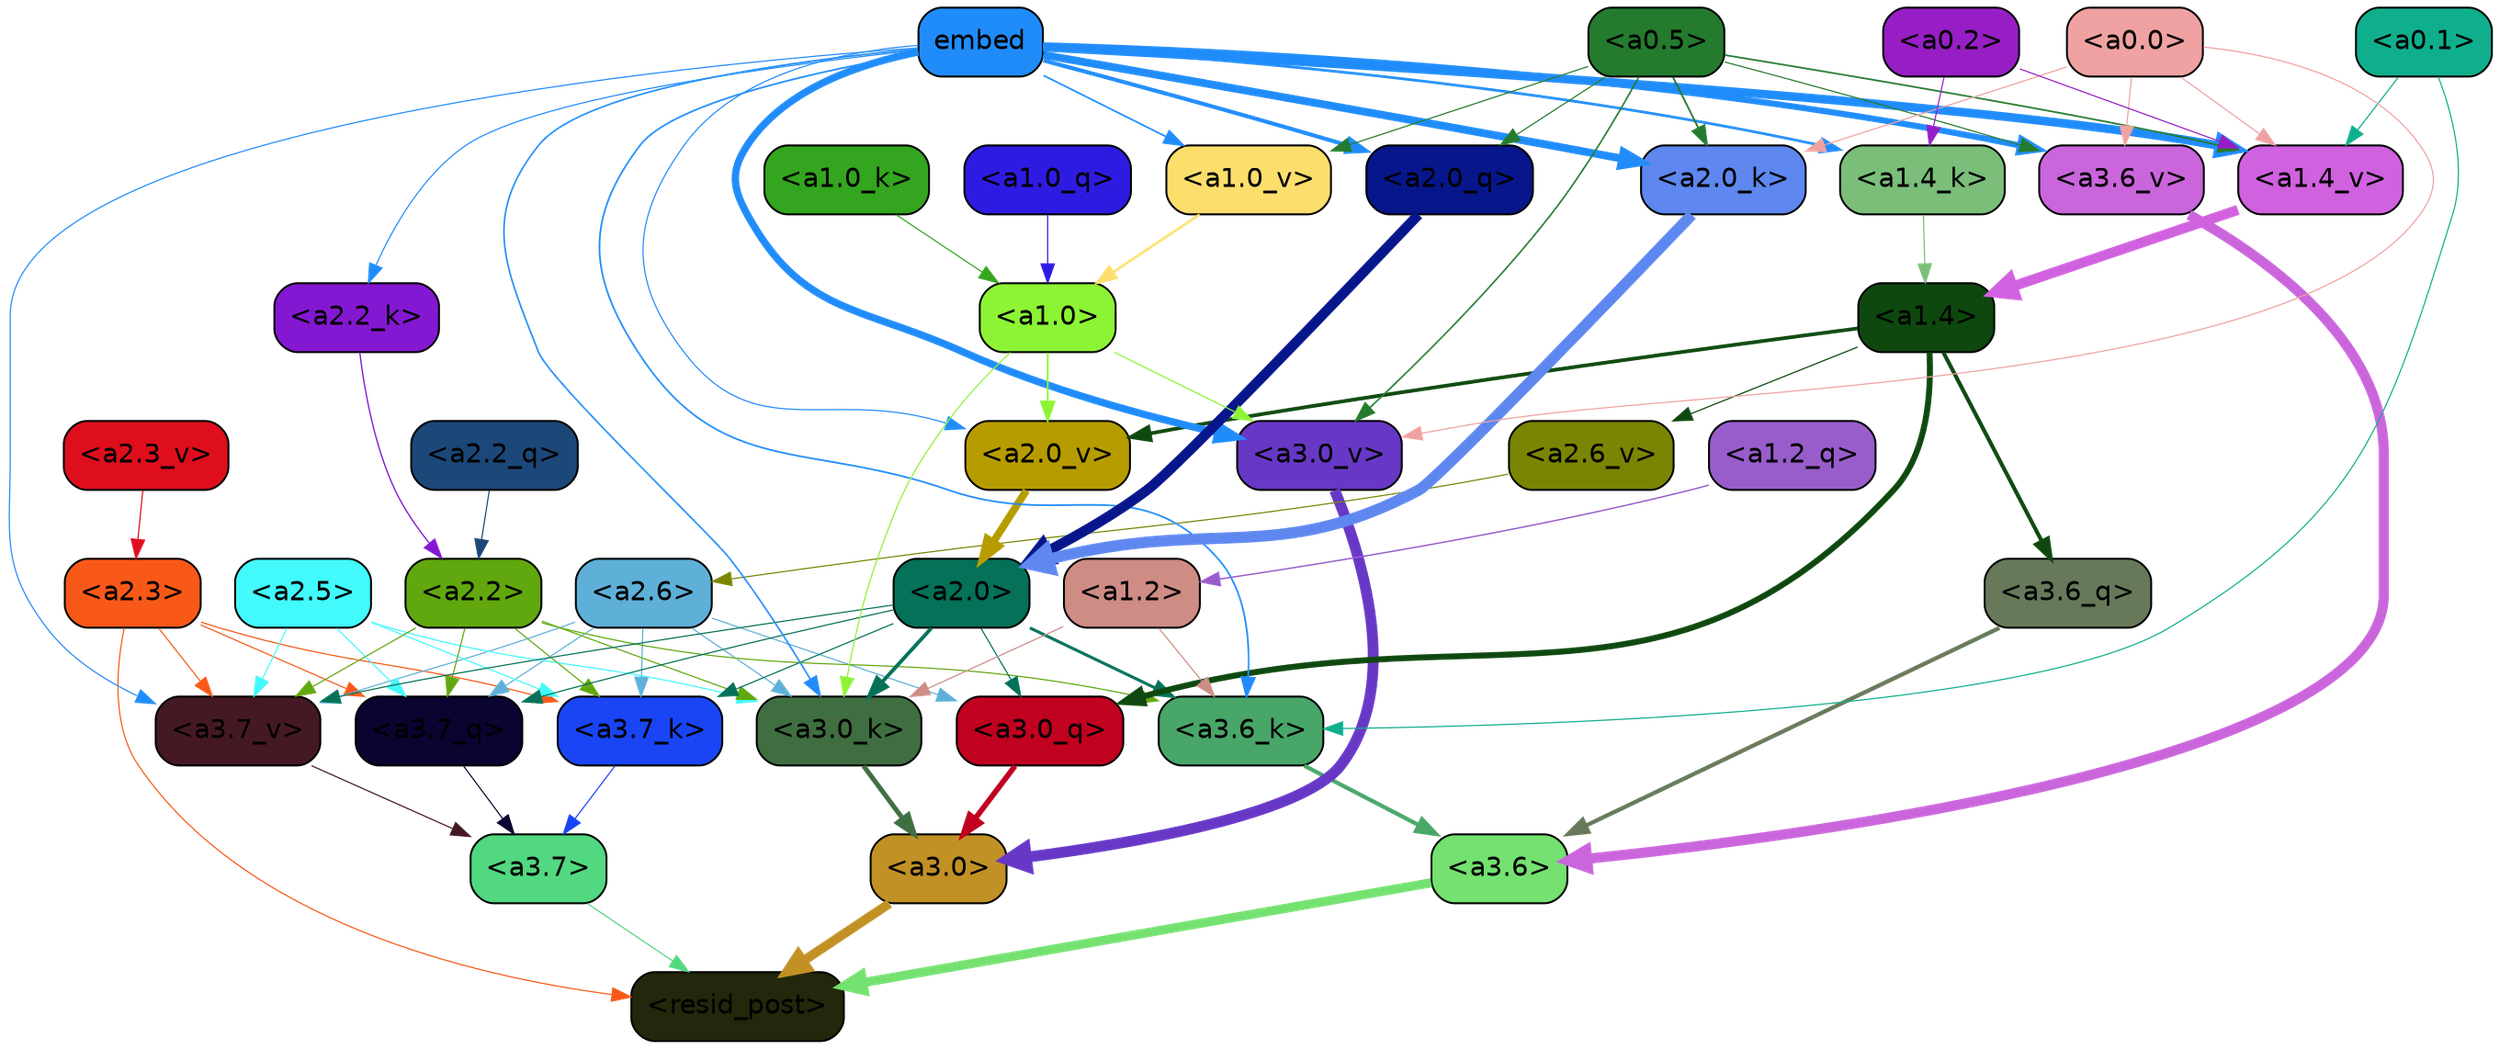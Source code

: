 strict digraph "" {
	graph [bgcolor=transparent,
		layout=dot,
		overlap=false,
		splines=true
	];
	"<a3.7>"	[color=black,
		fillcolor="#52d880",
		fontname=Helvetica,
		shape=box,
		style="filled, rounded"];
	"<resid_post>"	[color=black,
		fillcolor="#23270b",
		fontname=Helvetica,
		shape=box,
		style="filled, rounded"];
	"<a3.7>" -> "<resid_post>"	[color="#52d880",
		penwidth=0.6];
	"<a3.6>"	[color=black,
		fillcolor="#74e170",
		fontname=Helvetica,
		shape=box,
		style="filled, rounded"];
	"<a3.6>" -> "<resid_post>"	[color="#74e170",
		penwidth=4.751592040061951];
	"<a3.0>"	[color=black,
		fillcolor="#c19125",
		fontname=Helvetica,
		shape=box,
		style="filled, rounded"];
	"<a3.0>" -> "<resid_post>"	[color="#c19125",
		penwidth=4.904066681861877];
	"<a2.3>"	[color=black,
		fillcolor="#f85918",
		fontname=Helvetica,
		shape=box,
		style="filled, rounded"];
	"<a2.3>" -> "<resid_post>"	[color="#f85918",
		penwidth=0.6];
	"<a3.7_q>"	[color=black,
		fillcolor="#090530",
		fontname=Helvetica,
		shape=box,
		style="filled, rounded"];
	"<a2.3>" -> "<a3.7_q>"	[color="#f85918",
		penwidth=0.6];
	"<a3.7_k>"	[color=black,
		fillcolor="#1945f5",
		fontname=Helvetica,
		shape=box,
		style="filled, rounded"];
	"<a2.3>" -> "<a3.7_k>"	[color="#f85918",
		penwidth=0.6069068089127541];
	"<a3.7_v>"	[color=black,
		fillcolor="#441924",
		fontname=Helvetica,
		shape=box,
		style="filled, rounded"];
	"<a2.3>" -> "<a3.7_v>"	[color="#f85918",
		penwidth=0.6];
	"<a3.7_q>" -> "<a3.7>"	[color="#090530",
		penwidth=0.6];
	"<a3.6_q>"	[color=black,
		fillcolor="#67795a",
		fontname=Helvetica,
		shape=box,
		style="filled, rounded"];
	"<a3.6_q>" -> "<a3.6>"	[color="#67795a",
		penwidth=2.160832464694977];
	"<a3.0_q>"	[color=black,
		fillcolor="#c0011f",
		fontname=Helvetica,
		shape=box,
		style="filled, rounded"];
	"<a3.0_q>" -> "<a3.0>"	[color="#c0011f",
		penwidth=2.870753765106201];
	"<a3.7_k>" -> "<a3.7>"	[color="#1945f5",
		penwidth=0.6];
	"<a3.6_k>"	[color=black,
		fillcolor="#49a669",
		fontname=Helvetica,
		shape=box,
		style="filled, rounded"];
	"<a3.6_k>" -> "<a3.6>"	[color="#49a669",
		penwidth=2.13908451795578];
	"<a3.0_k>"	[color=black,
		fillcolor="#3f6e41",
		fontname=Helvetica,
		shape=box,
		style="filled, rounded"];
	"<a3.0_k>" -> "<a3.0>"	[color="#3f6e41",
		penwidth=2.520303964614868];
	"<a3.7_v>" -> "<a3.7>"	[color="#441924",
		penwidth=0.6];
	"<a3.6_v>"	[color=black,
		fillcolor="#ca65dc",
		fontname=Helvetica,
		shape=box,
		style="filled, rounded"];
	"<a3.6_v>" -> "<a3.6>"	[color="#ca65dc",
		penwidth=5.297133803367615];
	"<a3.0_v>"	[color=black,
		fillcolor="#6738c6",
		fontname=Helvetica,
		shape=box,
		style="filled, rounded"];
	"<a3.0_v>" -> "<a3.0>"	[color="#6738c6",
		penwidth=5.680712580680847];
	"<a2.6>"	[color=black,
		fillcolor="#5eb0d9",
		fontname=Helvetica,
		shape=box,
		style="filled, rounded"];
	"<a2.6>" -> "<a3.7_q>"	[color="#5eb0d9",
		penwidth=0.6];
	"<a2.6>" -> "<a3.0_q>"	[color="#5eb0d9",
		penwidth=0.6];
	"<a2.6>" -> "<a3.7_k>"	[color="#5eb0d9",
		penwidth=0.6];
	"<a2.6>" -> "<a3.0_k>"	[color="#5eb0d9",
		penwidth=0.6];
	"<a2.6>" -> "<a3.7_v>"	[color="#5eb0d9",
		penwidth=0.6];
	"<a2.5>"	[color=black,
		fillcolor="#42f9fc",
		fontname=Helvetica,
		shape=box,
		style="filled, rounded"];
	"<a2.5>" -> "<a3.7_q>"	[color="#42f9fc",
		penwidth=0.6];
	"<a2.5>" -> "<a3.7_k>"	[color="#42f9fc",
		penwidth=0.6];
	"<a2.5>" -> "<a3.0_k>"	[color="#42f9fc",
		penwidth=0.6];
	"<a2.5>" -> "<a3.7_v>"	[color="#42f9fc",
		penwidth=0.6];
	"<a2.2>"	[color=black,
		fillcolor="#61a80e",
		fontname=Helvetica,
		shape=box,
		style="filled, rounded"];
	"<a2.2>" -> "<a3.7_q>"	[color="#61a80e",
		penwidth=0.6];
	"<a2.2>" -> "<a3.7_k>"	[color="#61a80e",
		penwidth=0.6];
	"<a2.2>" -> "<a3.6_k>"	[color="#61a80e",
		penwidth=0.6];
	"<a2.2>" -> "<a3.0_k>"	[color="#61a80e",
		penwidth=0.6];
	"<a2.2>" -> "<a3.7_v>"	[color="#61a80e",
		penwidth=0.6];
	"<a2.0>"	[color=black,
		fillcolor="#047158",
		fontname=Helvetica,
		shape=box,
		style="filled, rounded"];
	"<a2.0>" -> "<a3.7_q>"	[color="#047158",
		penwidth=0.6];
	"<a2.0>" -> "<a3.0_q>"	[color="#047158",
		penwidth=0.6];
	"<a2.0>" -> "<a3.7_k>"	[color="#047158",
		penwidth=0.6];
	"<a2.0>" -> "<a3.6_k>"	[color="#047158",
		penwidth=1.564806342124939];
	"<a2.0>" -> "<a3.0_k>"	[color="#047158",
		penwidth=1.9353990852832794];
	"<a2.0>" -> "<a3.7_v>"	[color="#047158",
		penwidth=0.6];
	"<a1.4>"	[color=black,
		fillcolor="#0e480f",
		fontname=Helvetica,
		shape=box,
		style="filled, rounded"];
	"<a1.4>" -> "<a3.6_q>"	[color="#0e480f",
		penwidth=2.0727532356977463];
	"<a1.4>" -> "<a3.0_q>"	[color="#0e480f",
		penwidth=3.1279823780059814];
	"<a2.6_v>"	[color=black,
		fillcolor="#7a8503",
		fontname=Helvetica,
		shape=box,
		style="filled, rounded"];
	"<a1.4>" -> "<a2.6_v>"	[color="#0e480f",
		penwidth=0.6];
	"<a2.0_v>"	[color=black,
		fillcolor="#b79c00",
		fontname=Helvetica,
		shape=box,
		style="filled, rounded"];
	"<a1.4>" -> "<a2.0_v>"	[color="#0e480f",
		penwidth=1.9170897603034973];
	"<a1.2>"	[color=black,
		fillcolor="#ce8c85",
		fontname=Helvetica,
		shape=box,
		style="filled, rounded"];
	"<a1.2>" -> "<a3.6_k>"	[color="#ce8c85",
		penwidth=0.6];
	"<a1.2>" -> "<a3.0_k>"	[color="#ce8c85",
		penwidth=0.6];
	"<a0.1>"	[color=black,
		fillcolor="#0faf8d",
		fontname=Helvetica,
		shape=box,
		style="filled, rounded"];
	"<a0.1>" -> "<a3.6_k>"	[color="#0faf8d",
		penwidth=0.6];
	"<a1.4_v>"	[color=black,
		fillcolor="#d061df",
		fontname=Helvetica,
		shape=box,
		style="filled, rounded"];
	"<a0.1>" -> "<a1.4_v>"	[color="#0faf8d",
		penwidth=0.6202214732766151];
	embed	[color=black,
		fillcolor="#208cfa",
		fontname=Helvetica,
		shape=box,
		style="filled, rounded"];
	embed -> "<a3.6_k>"	[color="#208cfa",
		penwidth=0.8915999233722687];
	embed -> "<a3.0_k>"	[color="#208cfa",
		penwidth=0.832088902592659];
	embed -> "<a3.7_v>"	[color="#208cfa",
		penwidth=0.6];
	embed -> "<a3.6_v>"	[color="#208cfa",
		penwidth=3.1840110421180725];
	embed -> "<a3.0_v>"	[color="#208cfa",
		penwidth=3.8132747188210487];
	"<a2.0_q>"	[color=black,
		fillcolor="#08168c",
		fontname=Helvetica,
		shape=box,
		style="filled, rounded"];
	embed -> "<a2.0_q>"	[color="#208cfa",
		penwidth=2.084651827812195];
	"<a2.2_k>"	[color=black,
		fillcolor="#8418d2",
		fontname=Helvetica,
		shape=box,
		style="filled, rounded"];
	embed -> "<a2.2_k>"	[color="#208cfa",
		penwidth=0.6];
	"<a2.0_k>"	[color=black,
		fillcolor="#5e87ef",
		fontname=Helvetica,
		shape=box,
		style="filled, rounded"];
	embed -> "<a2.0_k>"	[color="#208cfa",
		penwidth=4.084526404738426];
	embed -> "<a2.0_v>"	[color="#208cfa",
		penwidth=0.6];
	"<a1.4_k>"	[color=black,
		fillcolor="#7abe79",
		fontname=Helvetica,
		shape=box,
		style="filled, rounded"];
	embed -> "<a1.4_k>"	[color="#208cfa",
		penwidth=1.3912410736083984];
	embed -> "<a1.4_v>"	[color="#208cfa",
		penwidth=4.4888065457344055];
	"<a1.0_v>"	[color=black,
		fillcolor="#fcde6d",
		fontname=Helvetica,
		shape=box,
		style="filled, rounded"];
	embed -> "<a1.0_v>"	[color="#208cfa",
		penwidth=0.8796700537204742];
	"<a1.0>"	[color=black,
		fillcolor="#8cf435",
		fontname=Helvetica,
		shape=box,
		style="filled, rounded"];
	"<a1.0>" -> "<a3.0_k>"	[color="#8cf435",
		penwidth=0.6];
	"<a1.0>" -> "<a3.0_v>"	[color="#8cf435",
		penwidth=0.6];
	"<a1.0>" -> "<a2.0_v>"	[color="#8cf435",
		penwidth=0.9450988052412868];
	"<a0.5>"	[color=black,
		fillcolor="#247b2e",
		fontname=Helvetica,
		shape=box,
		style="filled, rounded"];
	"<a0.5>" -> "<a3.6_v>"	[color="#247b2e",
		penwidth=0.6];
	"<a0.5>" -> "<a3.0_v>"	[color="#247b2e",
		penwidth=0.8331108838319778];
	"<a0.5>" -> "<a2.0_q>"	[color="#247b2e",
		penwidth=0.6];
	"<a0.5>" -> "<a2.0_k>"	[color="#247b2e",
		penwidth=0.9412797391414642];
	"<a0.5>" -> "<a1.4_v>"	[color="#247b2e",
		penwidth=0.8757842034101486];
	"<a0.5>" -> "<a1.0_v>"	[color="#247b2e",
		penwidth=0.6];
	"<a0.0>"	[color=black,
		fillcolor="#efa2a1",
		fontname=Helvetica,
		shape=box,
		style="filled, rounded"];
	"<a0.0>" -> "<a3.6_v>"	[color="#efa2a1",
		penwidth=0.6];
	"<a0.0>" -> "<a3.0_v>"	[color="#efa2a1",
		penwidth=0.6];
	"<a0.0>" -> "<a2.0_k>"	[color="#efa2a1",
		penwidth=0.6];
	"<a0.0>" -> "<a1.4_v>"	[color="#efa2a1",
		penwidth=0.6];
	"<a2.2_q>"	[color=black,
		fillcolor="#1c4779",
		fontname=Helvetica,
		shape=box,
		style="filled, rounded"];
	"<a2.2_q>" -> "<a2.2>"	[color="#1c4779",
		penwidth=0.6];
	"<a2.0_q>" -> "<a2.0>"	[color="#08168c",
		penwidth=5.29856276512146];
	"<a2.2_k>" -> "<a2.2>"	[color="#8418d2",
		penwidth=0.6722683310508728];
	"<a2.0_k>" -> "<a2.0>"	[color="#5e87ef",
		penwidth=5.859246134757996];
	"<a2.6_v>" -> "<a2.6>"	[color="#7a8503",
		penwidth=0.6];
	"<a2.3_v>"	[color=black,
		fillcolor="#df0e1d",
		fontname=Helvetica,
		shape=box,
		style="filled, rounded"];
	"<a2.3_v>" -> "<a2.3>"	[color="#df0e1d",
		penwidth=0.6];
	"<a2.0_v>" -> "<a2.0>"	[color="#b79c00",
		penwidth=3.9621697664260864];
	"<a1.2_q>"	[color=black,
		fillcolor="#985dcb",
		fontname=Helvetica,
		shape=box,
		style="filled, rounded"];
	"<a1.2_q>" -> "<a1.2>"	[color="#985dcb",
		penwidth=0.7185482024215162];
	"<a1.0_q>"	[color=black,
		fillcolor="#2e1be2",
		fontname=Helvetica,
		shape=box,
		style="filled, rounded"];
	"<a1.0_q>" -> "<a1.0>"	[color="#2e1be2",
		penwidth=0.6];
	"<a1.4_k>" -> "<a1.4>"	[color="#7abe79",
		penwidth=0.6];
	"<a1.0_k>"	[color=black,
		fillcolor="#34a51e",
		fontname=Helvetica,
		shape=box,
		style="filled, rounded"];
	"<a1.0_k>" -> "<a1.0>"	[color="#34a51e",
		penwidth=0.6];
	"<a1.4_v>" -> "<a1.4>"	[color="#d061df",
		penwidth=5.280138969421387];
	"<a1.0_v>" -> "<a1.0>"	[color="#fcde6d",
		penwidth=1.318962275981903];
	"<a0.2>"	[color=black,
		fillcolor="#971ec5",
		fontname=Helvetica,
		shape=box,
		style="filled, rounded"];
	"<a0.2>" -> "<a1.4_k>"	[color="#971ec5",
		penwidth=0.6];
	"<a0.2>" -> "<a1.4_v>"	[color="#971ec5",
		penwidth=0.6];
}
